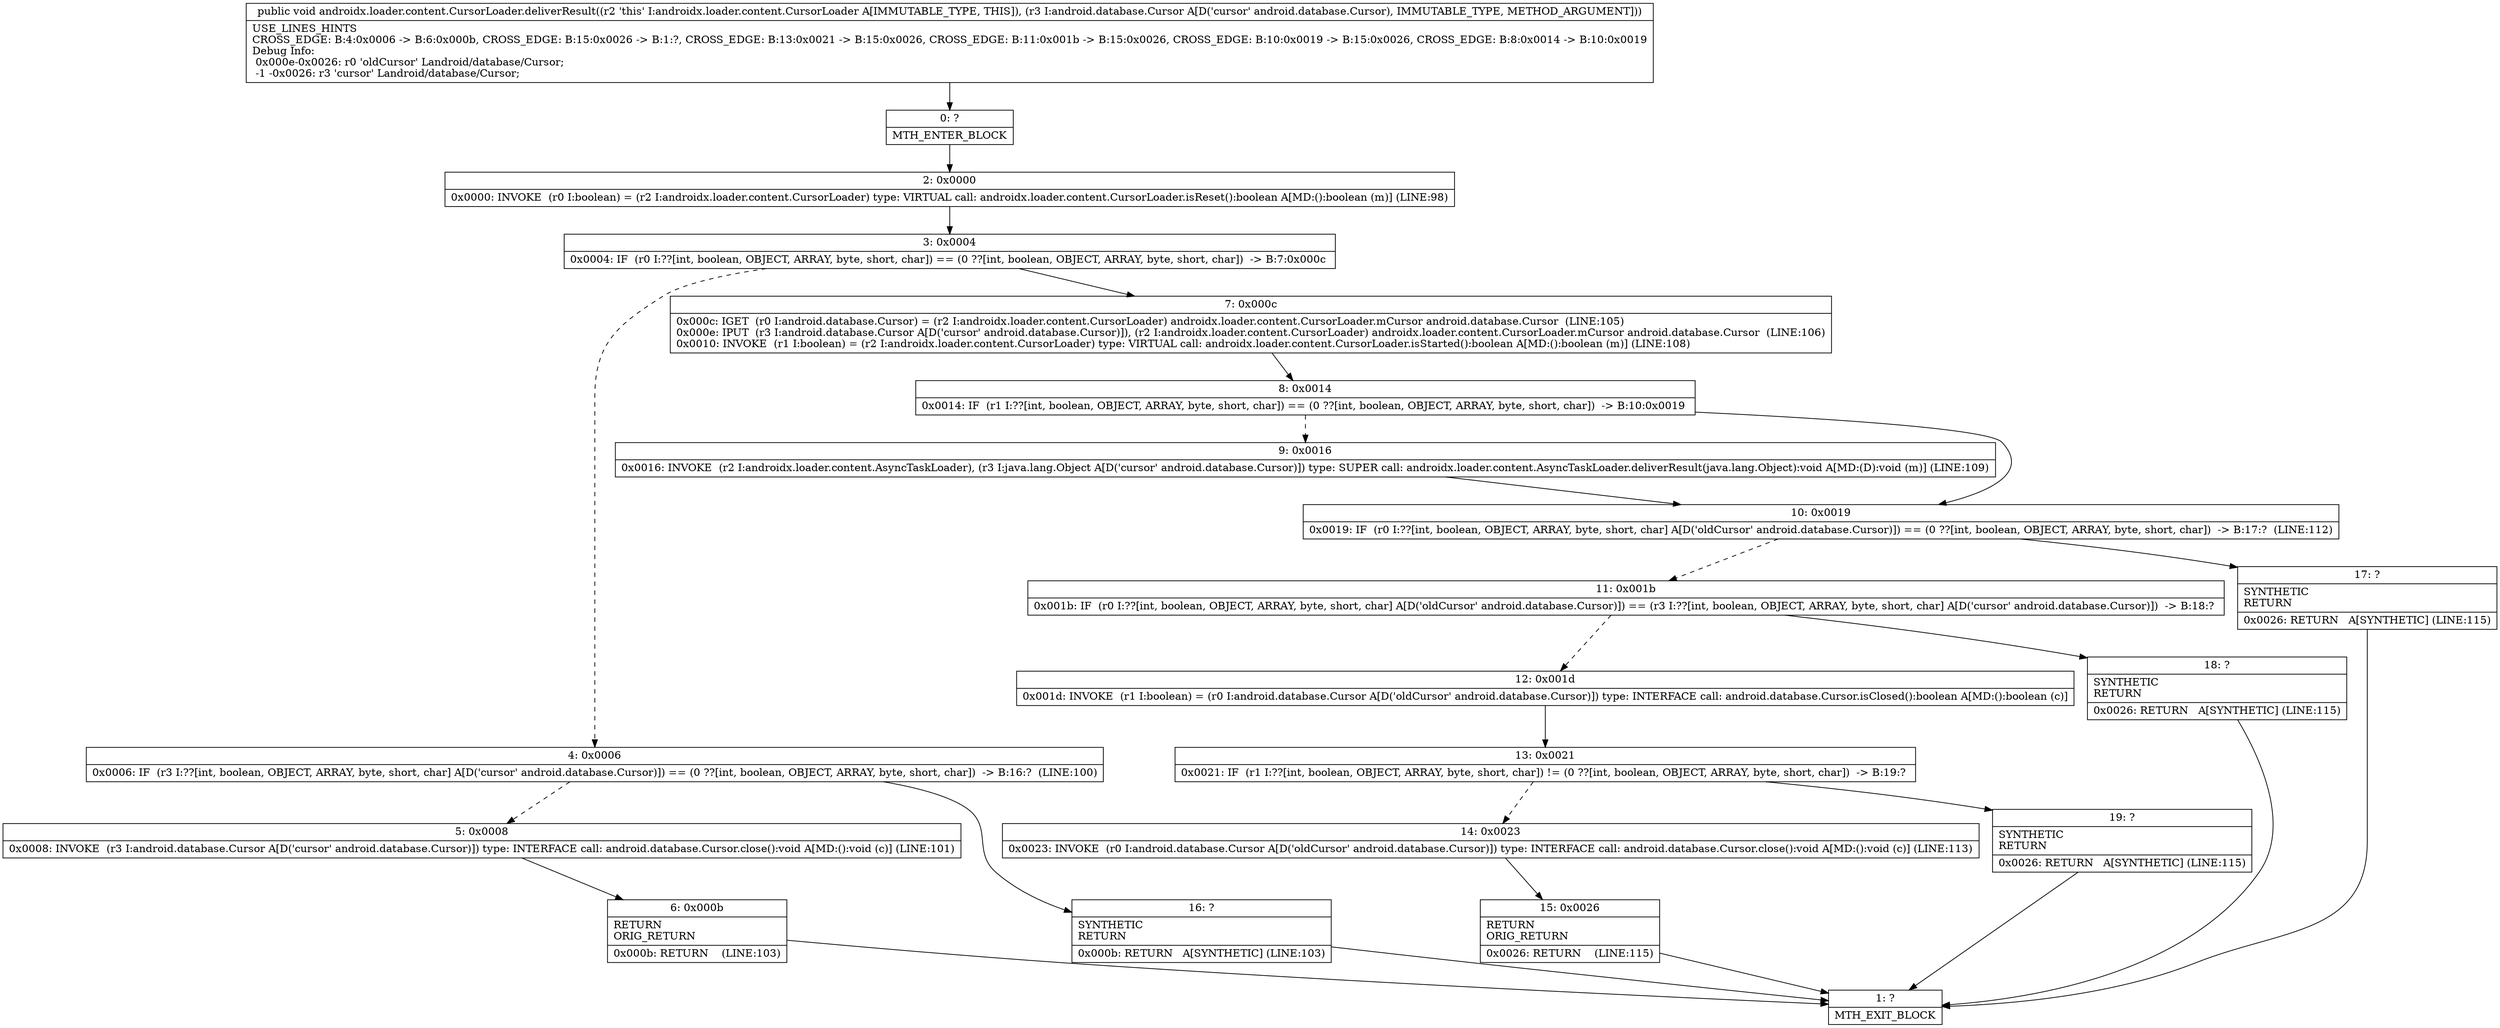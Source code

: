 digraph "CFG forandroidx.loader.content.CursorLoader.deliverResult(Landroid\/database\/Cursor;)V" {
Node_0 [shape=record,label="{0\:\ ?|MTH_ENTER_BLOCK\l}"];
Node_2 [shape=record,label="{2\:\ 0x0000|0x0000: INVOKE  (r0 I:boolean) = (r2 I:androidx.loader.content.CursorLoader) type: VIRTUAL call: androidx.loader.content.CursorLoader.isReset():boolean A[MD:():boolean (m)] (LINE:98)\l}"];
Node_3 [shape=record,label="{3\:\ 0x0004|0x0004: IF  (r0 I:??[int, boolean, OBJECT, ARRAY, byte, short, char]) == (0 ??[int, boolean, OBJECT, ARRAY, byte, short, char])  \-\> B:7:0x000c \l}"];
Node_4 [shape=record,label="{4\:\ 0x0006|0x0006: IF  (r3 I:??[int, boolean, OBJECT, ARRAY, byte, short, char] A[D('cursor' android.database.Cursor)]) == (0 ??[int, boolean, OBJECT, ARRAY, byte, short, char])  \-\> B:16:?  (LINE:100)\l}"];
Node_5 [shape=record,label="{5\:\ 0x0008|0x0008: INVOKE  (r3 I:android.database.Cursor A[D('cursor' android.database.Cursor)]) type: INTERFACE call: android.database.Cursor.close():void A[MD:():void (c)] (LINE:101)\l}"];
Node_6 [shape=record,label="{6\:\ 0x000b|RETURN\lORIG_RETURN\l|0x000b: RETURN    (LINE:103)\l}"];
Node_1 [shape=record,label="{1\:\ ?|MTH_EXIT_BLOCK\l}"];
Node_16 [shape=record,label="{16\:\ ?|SYNTHETIC\lRETURN\l|0x000b: RETURN   A[SYNTHETIC] (LINE:103)\l}"];
Node_7 [shape=record,label="{7\:\ 0x000c|0x000c: IGET  (r0 I:android.database.Cursor) = (r2 I:androidx.loader.content.CursorLoader) androidx.loader.content.CursorLoader.mCursor android.database.Cursor  (LINE:105)\l0x000e: IPUT  (r3 I:android.database.Cursor A[D('cursor' android.database.Cursor)]), (r2 I:androidx.loader.content.CursorLoader) androidx.loader.content.CursorLoader.mCursor android.database.Cursor  (LINE:106)\l0x0010: INVOKE  (r1 I:boolean) = (r2 I:androidx.loader.content.CursorLoader) type: VIRTUAL call: androidx.loader.content.CursorLoader.isStarted():boolean A[MD:():boolean (m)] (LINE:108)\l}"];
Node_8 [shape=record,label="{8\:\ 0x0014|0x0014: IF  (r1 I:??[int, boolean, OBJECT, ARRAY, byte, short, char]) == (0 ??[int, boolean, OBJECT, ARRAY, byte, short, char])  \-\> B:10:0x0019 \l}"];
Node_9 [shape=record,label="{9\:\ 0x0016|0x0016: INVOKE  (r2 I:androidx.loader.content.AsyncTaskLoader), (r3 I:java.lang.Object A[D('cursor' android.database.Cursor)]) type: SUPER call: androidx.loader.content.AsyncTaskLoader.deliverResult(java.lang.Object):void A[MD:(D):void (m)] (LINE:109)\l}"];
Node_10 [shape=record,label="{10\:\ 0x0019|0x0019: IF  (r0 I:??[int, boolean, OBJECT, ARRAY, byte, short, char] A[D('oldCursor' android.database.Cursor)]) == (0 ??[int, boolean, OBJECT, ARRAY, byte, short, char])  \-\> B:17:?  (LINE:112)\l}"];
Node_11 [shape=record,label="{11\:\ 0x001b|0x001b: IF  (r0 I:??[int, boolean, OBJECT, ARRAY, byte, short, char] A[D('oldCursor' android.database.Cursor)]) == (r3 I:??[int, boolean, OBJECT, ARRAY, byte, short, char] A[D('cursor' android.database.Cursor)])  \-\> B:18:? \l}"];
Node_12 [shape=record,label="{12\:\ 0x001d|0x001d: INVOKE  (r1 I:boolean) = (r0 I:android.database.Cursor A[D('oldCursor' android.database.Cursor)]) type: INTERFACE call: android.database.Cursor.isClosed():boolean A[MD:():boolean (c)]\l}"];
Node_13 [shape=record,label="{13\:\ 0x0021|0x0021: IF  (r1 I:??[int, boolean, OBJECT, ARRAY, byte, short, char]) != (0 ??[int, boolean, OBJECT, ARRAY, byte, short, char])  \-\> B:19:? \l}"];
Node_14 [shape=record,label="{14\:\ 0x0023|0x0023: INVOKE  (r0 I:android.database.Cursor A[D('oldCursor' android.database.Cursor)]) type: INTERFACE call: android.database.Cursor.close():void A[MD:():void (c)] (LINE:113)\l}"];
Node_15 [shape=record,label="{15\:\ 0x0026|RETURN\lORIG_RETURN\l|0x0026: RETURN    (LINE:115)\l}"];
Node_19 [shape=record,label="{19\:\ ?|SYNTHETIC\lRETURN\l|0x0026: RETURN   A[SYNTHETIC] (LINE:115)\l}"];
Node_18 [shape=record,label="{18\:\ ?|SYNTHETIC\lRETURN\l|0x0026: RETURN   A[SYNTHETIC] (LINE:115)\l}"];
Node_17 [shape=record,label="{17\:\ ?|SYNTHETIC\lRETURN\l|0x0026: RETURN   A[SYNTHETIC] (LINE:115)\l}"];
MethodNode[shape=record,label="{public void androidx.loader.content.CursorLoader.deliverResult((r2 'this' I:androidx.loader.content.CursorLoader A[IMMUTABLE_TYPE, THIS]), (r3 I:android.database.Cursor A[D('cursor' android.database.Cursor), IMMUTABLE_TYPE, METHOD_ARGUMENT]))  | USE_LINES_HINTS\lCROSS_EDGE: B:4:0x0006 \-\> B:6:0x000b, CROSS_EDGE: B:15:0x0026 \-\> B:1:?, CROSS_EDGE: B:13:0x0021 \-\> B:15:0x0026, CROSS_EDGE: B:11:0x001b \-\> B:15:0x0026, CROSS_EDGE: B:10:0x0019 \-\> B:15:0x0026, CROSS_EDGE: B:8:0x0014 \-\> B:10:0x0019\lDebug Info:\l  0x000e\-0x0026: r0 'oldCursor' Landroid\/database\/Cursor;\l  \-1 \-0x0026: r3 'cursor' Landroid\/database\/Cursor;\l}"];
MethodNode -> Node_0;Node_0 -> Node_2;
Node_2 -> Node_3;
Node_3 -> Node_4[style=dashed];
Node_3 -> Node_7;
Node_4 -> Node_5[style=dashed];
Node_4 -> Node_16;
Node_5 -> Node_6;
Node_6 -> Node_1;
Node_16 -> Node_1;
Node_7 -> Node_8;
Node_8 -> Node_9[style=dashed];
Node_8 -> Node_10;
Node_9 -> Node_10;
Node_10 -> Node_11[style=dashed];
Node_10 -> Node_17;
Node_11 -> Node_12[style=dashed];
Node_11 -> Node_18;
Node_12 -> Node_13;
Node_13 -> Node_14[style=dashed];
Node_13 -> Node_19;
Node_14 -> Node_15;
Node_15 -> Node_1;
Node_19 -> Node_1;
Node_18 -> Node_1;
Node_17 -> Node_1;
}

